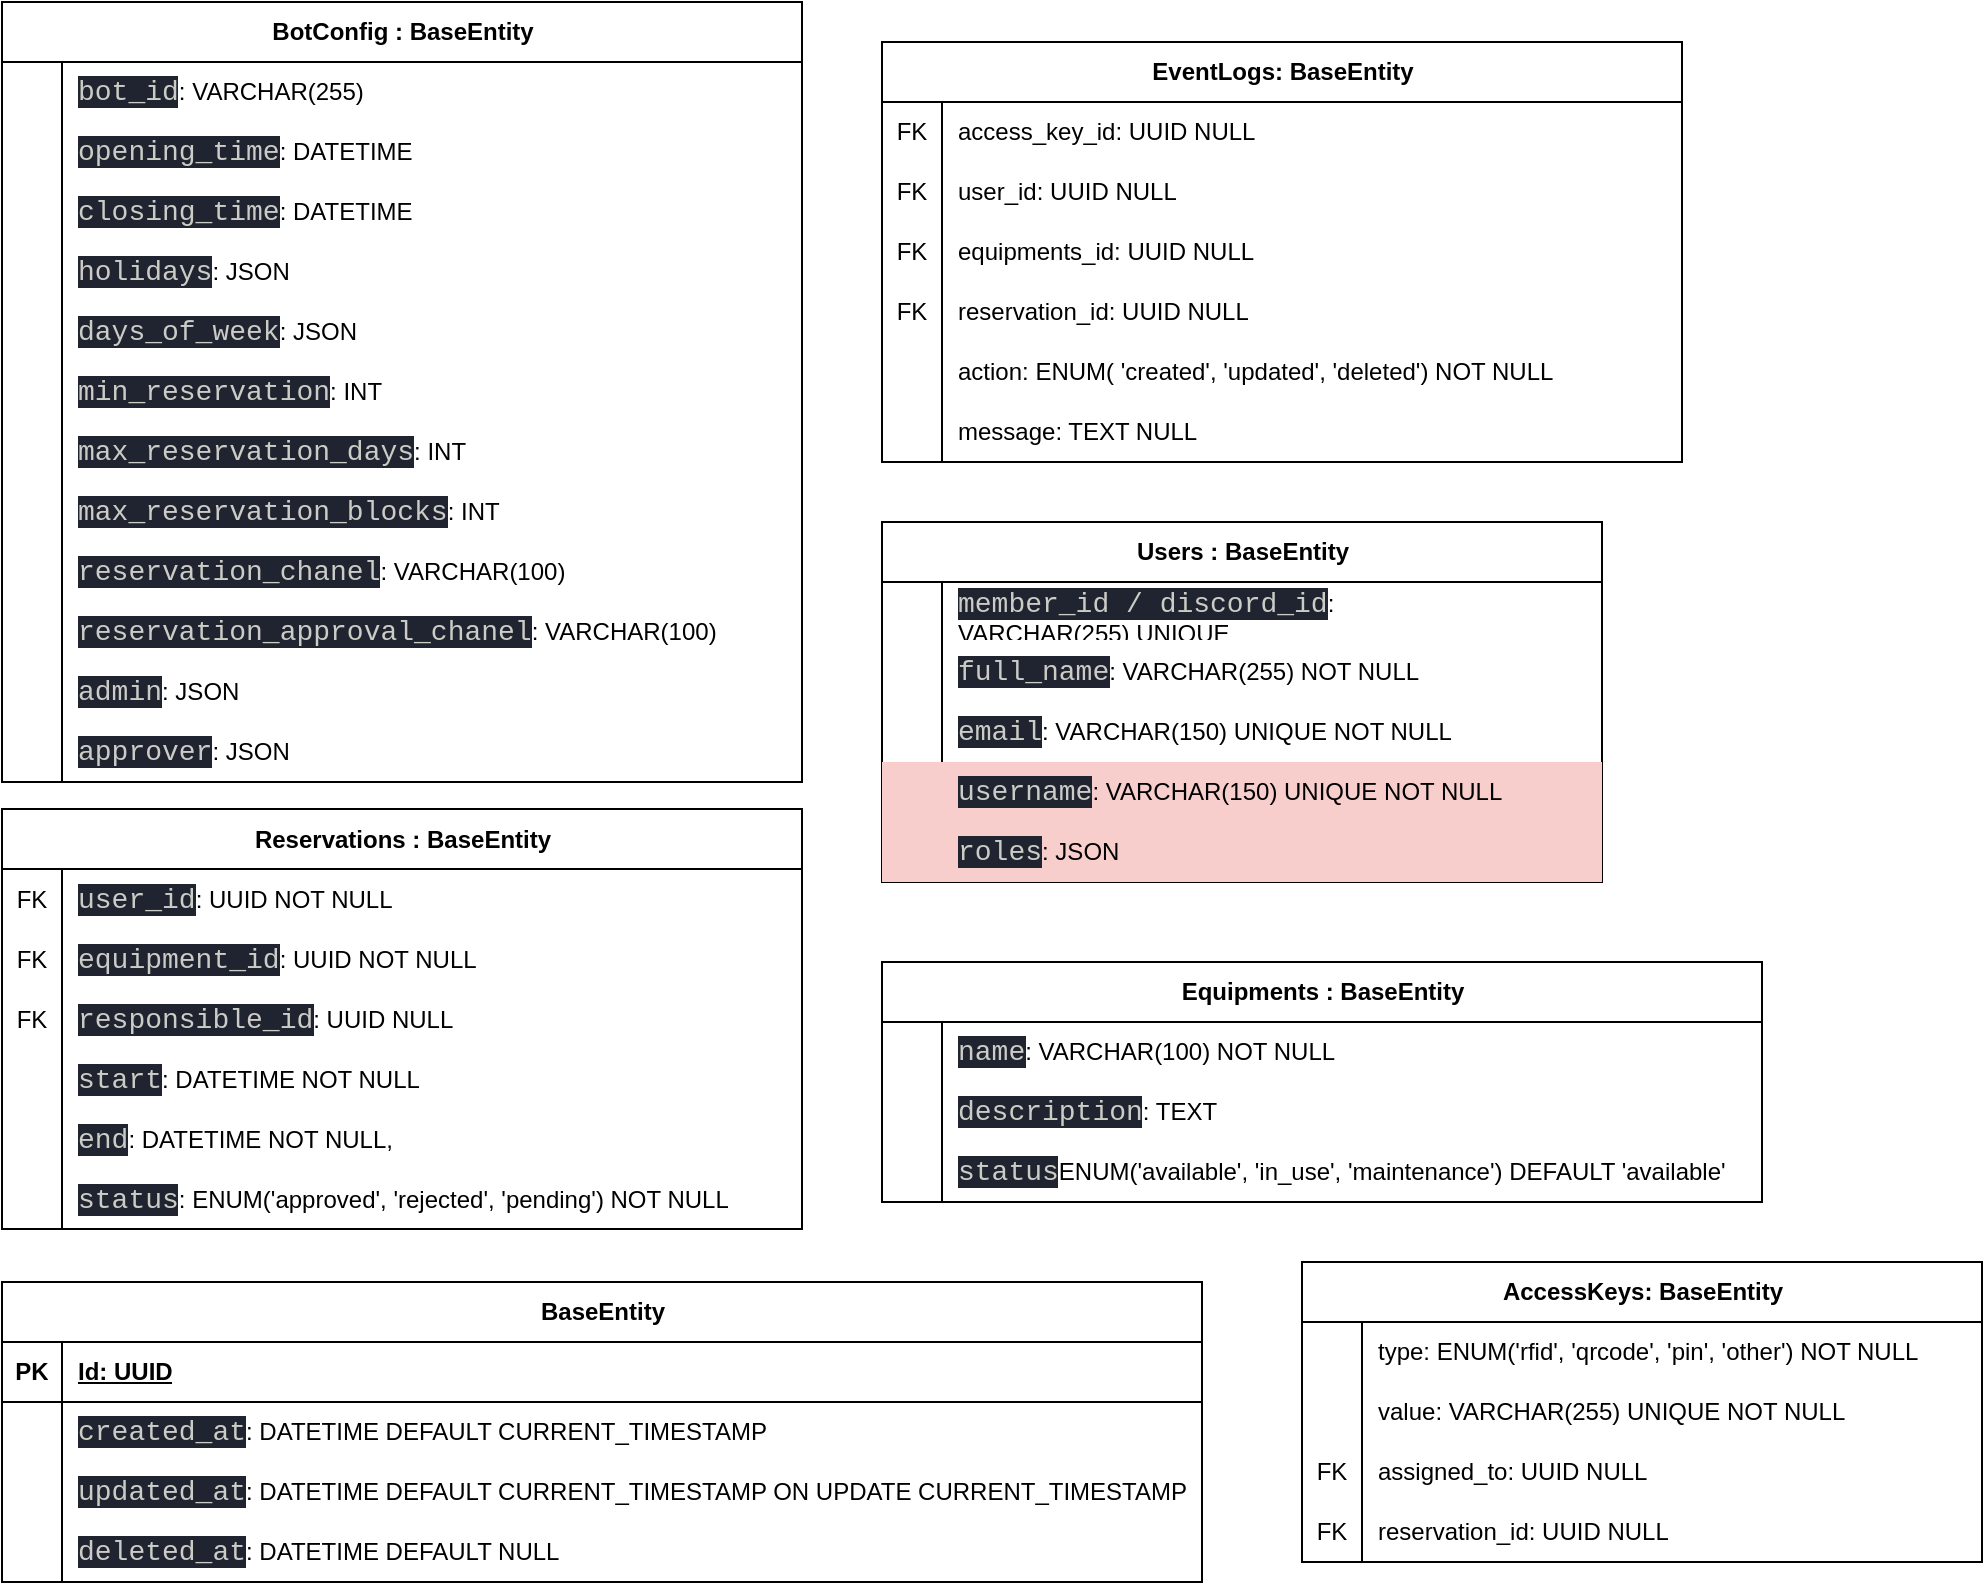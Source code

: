 <mxfile>
    <diagram name="Página-1" id="o6gaosxsEunMrexOOCW6">
        <mxGraphModel dx="738" dy="563" grid="1" gridSize="10" guides="1" tooltips="1" connect="1" arrows="1" fold="1" page="1" pageScale="1" pageWidth="1169" pageHeight="827" math="0" shadow="0">
            <root>
                <mxCell id="0"/>
                <mxCell id="1" parent="0"/>
                <mxCell id="54fpcJpF5Bo7tSkp3DaN-1" value="Users : BaseEntity" style="shape=table;startSize=30;container=1;collapsible=1;childLayout=tableLayout;fixedRows=1;rowLines=0;fontStyle=1;align=center;resizeLast=1;html=1;" parent="1" vertex="1">
                    <mxGeometry x="480" y="270" width="360" height="180" as="geometry"/>
                </mxCell>
                <mxCell id="skTtIosJxWQqdrGzr4yR-1" style="shape=tableRow;horizontal=0;startSize=0;swimlaneHead=0;swimlaneBody=0;fillColor=none;collapsible=0;dropTarget=0;points=[[0,0.5],[1,0.5]];portConstraint=eastwest;top=0;left=0;right=0;bottom=0;" parent="54fpcJpF5Bo7tSkp3DaN-1" vertex="1">
                    <mxGeometry y="30" width="360" height="30" as="geometry"/>
                </mxCell>
                <mxCell id="skTtIosJxWQqdrGzr4yR-2" style="shape=partialRectangle;connectable=0;fillColor=none;top=0;left=0;bottom=0;right=0;editable=1;overflow=hidden;whiteSpace=wrap;html=1;" parent="skTtIosJxWQqdrGzr4yR-1" vertex="1">
                    <mxGeometry width="30" height="30" as="geometry">
                        <mxRectangle width="30" height="30" as="alternateBounds"/>
                    </mxGeometry>
                </mxCell>
                <mxCell id="skTtIosJxWQqdrGzr4yR-3" value="&lt;span style=&quot;color: rgb(203, 204, 198); background-color: rgb(31, 36, 48); font-family: Consolas, &amp;quot;Courier New&amp;quot;, monospace; font-size: 14px; white-space: pre;&quot;&gt;member_id / discord_id&lt;/span&gt;: VARCHAR(255)&amp;nbsp;UNIQUE" style="shape=partialRectangle;connectable=0;top=0;left=0;bottom=0;right=0;align=left;spacingLeft=6;overflow=hidden;whiteSpace=wrap;html=1;fillColor=none;" parent="skTtIosJxWQqdrGzr4yR-1" vertex="1">
                    <mxGeometry x="30" width="330" height="30" as="geometry">
                        <mxRectangle width="330" height="30" as="alternateBounds"/>
                    </mxGeometry>
                </mxCell>
                <mxCell id="54fpcJpF5Bo7tSkp3DaN-5" value="" style="shape=tableRow;horizontal=0;startSize=0;swimlaneHead=0;swimlaneBody=0;fillColor=none;collapsible=0;dropTarget=0;points=[[0,0.5],[1,0.5]];portConstraint=eastwest;top=0;left=0;right=0;bottom=0;" parent="54fpcJpF5Bo7tSkp3DaN-1" vertex="1">
                    <mxGeometry y="60" width="360" height="30" as="geometry"/>
                </mxCell>
                <mxCell id="54fpcJpF5Bo7tSkp3DaN-6" value="" style="shape=partialRectangle;connectable=0;fillColor=none;top=0;left=0;bottom=0;right=0;editable=1;overflow=hidden;whiteSpace=wrap;html=1;" parent="54fpcJpF5Bo7tSkp3DaN-5" vertex="1">
                    <mxGeometry width="30" height="30" as="geometry">
                        <mxRectangle width="30" height="30" as="alternateBounds"/>
                    </mxGeometry>
                </mxCell>
                <mxCell id="54fpcJpF5Bo7tSkp3DaN-7" value="&lt;span style=&quot;color: rgb(203, 204, 198); background-color: rgb(31, 36, 48); font-family: Consolas, &amp;quot;Courier New&amp;quot;, monospace; font-size: 14px; white-space: pre;&quot;&gt;full_name&lt;/span&gt;: VARCHAR(255) NOT NULL" style="shape=partialRectangle;connectable=0;fillColor=none;top=0;left=0;bottom=0;right=0;align=left;spacingLeft=6;overflow=hidden;whiteSpace=wrap;html=1;" parent="54fpcJpF5Bo7tSkp3DaN-5" vertex="1">
                    <mxGeometry x="30" width="330" height="30" as="geometry">
                        <mxRectangle width="330" height="30" as="alternateBounds"/>
                    </mxGeometry>
                </mxCell>
                <mxCell id="54fpcJpF5Bo7tSkp3DaN-8" value="" style="shape=tableRow;horizontal=0;startSize=0;swimlaneHead=0;swimlaneBody=0;fillColor=none;collapsible=0;dropTarget=0;points=[[0,0.5],[1,0.5]];portConstraint=eastwest;top=0;left=0;right=0;bottom=0;" parent="54fpcJpF5Bo7tSkp3DaN-1" vertex="1">
                    <mxGeometry y="90" width="360" height="30" as="geometry"/>
                </mxCell>
                <mxCell id="54fpcJpF5Bo7tSkp3DaN-9" value="" style="shape=partialRectangle;connectable=0;fillColor=none;top=0;left=0;bottom=0;right=0;editable=1;overflow=hidden;whiteSpace=wrap;html=1;" parent="54fpcJpF5Bo7tSkp3DaN-8" vertex="1">
                    <mxGeometry width="30" height="30" as="geometry">
                        <mxRectangle width="30" height="30" as="alternateBounds"/>
                    </mxGeometry>
                </mxCell>
                <mxCell id="54fpcJpF5Bo7tSkp3DaN-10" value="&lt;span style=&quot;color: rgb(203, 204, 198); background-color: rgb(31, 36, 48); font-family: Consolas, &amp;quot;Courier New&amp;quot;, monospace; font-size: 14px; white-space: pre;&quot;&gt;email&lt;/span&gt;: VARCHAR(150) UNIQUE NOT NULL" style="shape=partialRectangle;connectable=0;fillColor=none;top=0;left=0;bottom=0;right=0;align=left;spacingLeft=6;overflow=hidden;whiteSpace=wrap;html=1;" parent="54fpcJpF5Bo7tSkp3DaN-8" vertex="1">
                    <mxGeometry x="30" width="330" height="30" as="geometry">
                        <mxRectangle width="330" height="30" as="alternateBounds"/>
                    </mxGeometry>
                </mxCell>
                <mxCell id="9ns2Yx1UfPIfd-RMAj4y-15" style="shape=tableRow;horizontal=0;startSize=0;swimlaneHead=0;swimlaneBody=0;fillColor=#f8cecc;collapsible=0;dropTarget=0;points=[[0,0.5],[1,0.5]];portConstraint=eastwest;top=0;left=0;right=0;bottom=0;strokeColor=#b85450;" parent="54fpcJpF5Bo7tSkp3DaN-1" vertex="1">
                    <mxGeometry y="120" width="360" height="30" as="geometry"/>
                </mxCell>
                <mxCell id="9ns2Yx1UfPIfd-RMAj4y-16" style="shape=partialRectangle;connectable=0;fillColor=none;top=0;left=0;bottom=0;right=0;editable=1;overflow=hidden;whiteSpace=wrap;html=1;" parent="9ns2Yx1UfPIfd-RMAj4y-15" vertex="1">
                    <mxGeometry width="30" height="30" as="geometry">
                        <mxRectangle width="30" height="30" as="alternateBounds"/>
                    </mxGeometry>
                </mxCell>
                <mxCell id="9ns2Yx1UfPIfd-RMAj4y-17" value="&lt;span style=&quot;color: rgb(203, 204, 198); background-color: rgb(31, 36, 48); font-family: Consolas, &amp;quot;Courier New&amp;quot;, monospace; font-size: 14px; white-space: pre;&quot;&gt;username&lt;/span&gt;: VARCHAR(150) UNIQUE NOT NULL" style="shape=partialRectangle;connectable=0;fillColor=none;top=0;left=0;bottom=0;right=0;align=left;spacingLeft=6;overflow=hidden;whiteSpace=wrap;html=1;" parent="9ns2Yx1UfPIfd-RMAj4y-15" vertex="1">
                    <mxGeometry x="30" width="330" height="30" as="geometry">
                        <mxRectangle width="330" height="30" as="alternateBounds"/>
                    </mxGeometry>
                </mxCell>
                <mxCell id="24" style="shape=tableRow;horizontal=0;startSize=0;swimlaneHead=0;swimlaneBody=0;fillColor=#f8cecc;collapsible=0;dropTarget=0;points=[[0,0.5],[1,0.5]];portConstraint=eastwest;top=0;left=0;right=0;bottom=0;strokeColor=#b85450;" parent="54fpcJpF5Bo7tSkp3DaN-1" vertex="1">
                    <mxGeometry y="150" width="360" height="30" as="geometry"/>
                </mxCell>
                <mxCell id="25" style="shape=partialRectangle;connectable=0;fillColor=none;top=0;left=0;bottom=0;right=0;editable=1;overflow=hidden;whiteSpace=wrap;html=1;" parent="24" vertex="1">
                    <mxGeometry width="30" height="30" as="geometry">
                        <mxRectangle width="30" height="30" as="alternateBounds"/>
                    </mxGeometry>
                </mxCell>
                <mxCell id="26" value="&lt;span style=&quot;color: rgb(203, 204, 198); background-color: rgb(31, 36, 48); font-family: Consolas, &amp;quot;Courier New&amp;quot;, monospace; font-size: 14px; white-space: pre;&quot;&gt;roles&lt;/span&gt;: JSON" style="shape=partialRectangle;connectable=0;fillColor=none;top=0;left=0;bottom=0;right=0;align=left;spacingLeft=6;overflow=hidden;whiteSpace=wrap;html=1;" parent="24" vertex="1">
                    <mxGeometry x="30" width="330" height="30" as="geometry">
                        <mxRectangle width="330" height="30" as="alternateBounds"/>
                    </mxGeometry>
                </mxCell>
                <mxCell id="54fpcJpF5Bo7tSkp3DaN-14" value="Equipments : BaseEntity" style="shape=table;startSize=30;container=1;collapsible=1;childLayout=tableLayout;fixedRows=1;rowLines=0;fontStyle=1;align=center;resizeLast=1;html=1;" parent="1" vertex="1">
                    <mxGeometry x="480" y="490" width="440" height="120" as="geometry"/>
                </mxCell>
                <mxCell id="54fpcJpF5Bo7tSkp3DaN-18" value="" style="shape=tableRow;horizontal=0;startSize=0;swimlaneHead=0;swimlaneBody=0;fillColor=none;collapsible=0;dropTarget=0;points=[[0,0.5],[1,0.5]];portConstraint=eastwest;top=0;left=0;right=0;bottom=0;" parent="54fpcJpF5Bo7tSkp3DaN-14" vertex="1">
                    <mxGeometry y="30" width="440" height="30" as="geometry"/>
                </mxCell>
                <mxCell id="54fpcJpF5Bo7tSkp3DaN-19" value="" style="shape=partialRectangle;connectable=0;fillColor=none;top=0;left=0;bottom=0;right=0;editable=1;overflow=hidden;whiteSpace=wrap;html=1;" parent="54fpcJpF5Bo7tSkp3DaN-18" vertex="1">
                    <mxGeometry width="30" height="30" as="geometry">
                        <mxRectangle width="30" height="30" as="alternateBounds"/>
                    </mxGeometry>
                </mxCell>
                <mxCell id="54fpcJpF5Bo7tSkp3DaN-20" value="&lt;span style=&quot;color: rgb(203, 204, 198); background-color: rgb(31, 36, 48); font-family: Consolas, &amp;quot;Courier New&amp;quot;, monospace; font-size: 14px; white-space: pre;&quot;&gt;name&lt;/span&gt;: VARCHAR(100) NOT NULL" style="shape=partialRectangle;connectable=0;fillColor=none;top=0;left=0;bottom=0;right=0;align=left;spacingLeft=6;overflow=hidden;whiteSpace=wrap;html=1;" parent="54fpcJpF5Bo7tSkp3DaN-18" vertex="1">
                    <mxGeometry x="30" width="410" height="30" as="geometry">
                        <mxRectangle width="410" height="30" as="alternateBounds"/>
                    </mxGeometry>
                </mxCell>
                <mxCell id="54fpcJpF5Bo7tSkp3DaN-21" value="" style="shape=tableRow;horizontal=0;startSize=0;swimlaneHead=0;swimlaneBody=0;fillColor=none;collapsible=0;dropTarget=0;points=[[0,0.5],[1,0.5]];portConstraint=eastwest;top=0;left=0;right=0;bottom=0;" parent="54fpcJpF5Bo7tSkp3DaN-14" vertex="1">
                    <mxGeometry y="60" width="440" height="30" as="geometry"/>
                </mxCell>
                <mxCell id="54fpcJpF5Bo7tSkp3DaN-22" value="" style="shape=partialRectangle;connectable=0;fillColor=none;top=0;left=0;bottom=0;right=0;editable=1;overflow=hidden;whiteSpace=wrap;html=1;" parent="54fpcJpF5Bo7tSkp3DaN-21" vertex="1">
                    <mxGeometry width="30" height="30" as="geometry">
                        <mxRectangle width="30" height="30" as="alternateBounds"/>
                    </mxGeometry>
                </mxCell>
                <mxCell id="54fpcJpF5Bo7tSkp3DaN-23" value="&lt;span style=&quot;color: rgb(203, 204, 198); background-color: rgb(31, 36, 48); font-family: Consolas, &amp;quot;Courier New&amp;quot;, monospace; font-size: 14px; white-space: pre;&quot;&gt;description&lt;/span&gt;: TEXT" style="shape=partialRectangle;connectable=0;fillColor=none;top=0;left=0;bottom=0;right=0;align=left;spacingLeft=6;overflow=hidden;whiteSpace=wrap;html=1;" parent="54fpcJpF5Bo7tSkp3DaN-21" vertex="1">
                    <mxGeometry x="30" width="410" height="30" as="geometry">
                        <mxRectangle width="410" height="30" as="alternateBounds"/>
                    </mxGeometry>
                </mxCell>
                <mxCell id="54fpcJpF5Bo7tSkp3DaN-24" value="" style="shape=tableRow;horizontal=0;startSize=0;swimlaneHead=0;swimlaneBody=0;fillColor=none;collapsible=0;dropTarget=0;points=[[0,0.5],[1,0.5]];portConstraint=eastwest;top=0;left=0;right=0;bottom=0;" parent="54fpcJpF5Bo7tSkp3DaN-14" vertex="1">
                    <mxGeometry y="90" width="440" height="30" as="geometry"/>
                </mxCell>
                <mxCell id="54fpcJpF5Bo7tSkp3DaN-25" value="" style="shape=partialRectangle;connectable=0;fillColor=none;top=0;left=0;bottom=0;right=0;editable=1;overflow=hidden;whiteSpace=wrap;html=1;" parent="54fpcJpF5Bo7tSkp3DaN-24" vertex="1">
                    <mxGeometry width="30" height="30" as="geometry">
                        <mxRectangle width="30" height="30" as="alternateBounds"/>
                    </mxGeometry>
                </mxCell>
                <mxCell id="54fpcJpF5Bo7tSkp3DaN-26" value="&lt;span style=&quot;color: rgb(203, 204, 198); background-color: rgb(31, 36, 48); font-family: Consolas, &amp;quot;Courier New&amp;quot;, monospace; font-size: 14px; white-space: pre;&quot;&gt;status&lt;/span&gt;ENUM(&#39;available&#39;, &#39;in_use&#39;, &#39;maintenance&#39;) DEFAULT &#39;available&#39;" style="shape=partialRectangle;connectable=0;fillColor=none;top=0;left=0;bottom=0;right=0;align=left;spacingLeft=6;overflow=hidden;whiteSpace=wrap;html=1;" parent="54fpcJpF5Bo7tSkp3DaN-24" vertex="1">
                    <mxGeometry x="30" width="410" height="30" as="geometry">
                        <mxRectangle width="410" height="30" as="alternateBounds"/>
                    </mxGeometry>
                </mxCell>
                <mxCell id="54fpcJpF5Bo7tSkp3DaN-27" value="BaseEntity" style="shape=table;startSize=30;container=1;collapsible=1;childLayout=tableLayout;fixedRows=1;rowLines=0;fontStyle=1;align=center;resizeLast=1;html=1;" parent="1" vertex="1">
                    <mxGeometry x="40" y="650" width="600" height="150" as="geometry"/>
                </mxCell>
                <mxCell id="54fpcJpF5Bo7tSkp3DaN-28" value="" style="shape=tableRow;horizontal=0;startSize=0;swimlaneHead=0;swimlaneBody=0;fillColor=none;collapsible=0;dropTarget=0;points=[[0,0.5],[1,0.5]];portConstraint=eastwest;top=0;left=0;right=0;bottom=1;" parent="54fpcJpF5Bo7tSkp3DaN-27" vertex="1">
                    <mxGeometry y="30" width="600" height="30" as="geometry"/>
                </mxCell>
                <mxCell id="54fpcJpF5Bo7tSkp3DaN-29" value="PK" style="shape=partialRectangle;connectable=0;fillColor=none;top=0;left=0;bottom=0;right=0;fontStyle=1;overflow=hidden;whiteSpace=wrap;html=1;" parent="54fpcJpF5Bo7tSkp3DaN-28" vertex="1">
                    <mxGeometry width="30" height="30" as="geometry">
                        <mxRectangle width="30" height="30" as="alternateBounds"/>
                    </mxGeometry>
                </mxCell>
                <mxCell id="54fpcJpF5Bo7tSkp3DaN-30" value="Id: UUID" style="shape=partialRectangle;connectable=0;fillColor=none;top=0;left=0;bottom=0;right=0;align=left;spacingLeft=6;fontStyle=5;overflow=hidden;whiteSpace=wrap;html=1;" parent="54fpcJpF5Bo7tSkp3DaN-28" vertex="1">
                    <mxGeometry x="30" width="570" height="30" as="geometry">
                        <mxRectangle width="570" height="30" as="alternateBounds"/>
                    </mxGeometry>
                </mxCell>
                <mxCell id="54fpcJpF5Bo7tSkp3DaN-31" value="" style="shape=tableRow;horizontal=0;startSize=0;swimlaneHead=0;swimlaneBody=0;fillColor=none;collapsible=0;dropTarget=0;points=[[0,0.5],[1,0.5]];portConstraint=eastwest;top=0;left=0;right=0;bottom=0;" parent="54fpcJpF5Bo7tSkp3DaN-27" vertex="1">
                    <mxGeometry y="60" width="600" height="30" as="geometry"/>
                </mxCell>
                <mxCell id="54fpcJpF5Bo7tSkp3DaN-32" value="" style="shape=partialRectangle;connectable=0;fillColor=none;top=0;left=0;bottom=0;right=0;editable=1;overflow=hidden;whiteSpace=wrap;html=1;" parent="54fpcJpF5Bo7tSkp3DaN-31" vertex="1">
                    <mxGeometry width="30" height="30" as="geometry">
                        <mxRectangle width="30" height="30" as="alternateBounds"/>
                    </mxGeometry>
                </mxCell>
                <mxCell id="54fpcJpF5Bo7tSkp3DaN-33" value="&lt;span style=&quot;color: rgb(203, 204, 198); background-color: rgb(31, 36, 48); font-family: Consolas, &amp;quot;Courier New&amp;quot;, monospace; font-size: 14px; white-space: pre;&quot;&gt;created_at&lt;/span&gt;:&amp;nbsp;DATETIME DEFAULT CURRENT_TIMESTAMP" style="shape=partialRectangle;connectable=0;fillColor=none;top=0;left=0;bottom=0;right=0;align=left;spacingLeft=6;overflow=hidden;whiteSpace=wrap;html=1;" parent="54fpcJpF5Bo7tSkp3DaN-31" vertex="1">
                    <mxGeometry x="30" width="570" height="30" as="geometry">
                        <mxRectangle width="570" height="30" as="alternateBounds"/>
                    </mxGeometry>
                </mxCell>
                <mxCell id="54fpcJpF5Bo7tSkp3DaN-34" value="" style="shape=tableRow;horizontal=0;startSize=0;swimlaneHead=0;swimlaneBody=0;fillColor=none;collapsible=0;dropTarget=0;points=[[0,0.5],[1,0.5]];portConstraint=eastwest;top=0;left=0;right=0;bottom=0;" parent="54fpcJpF5Bo7tSkp3DaN-27" vertex="1">
                    <mxGeometry y="90" width="600" height="30" as="geometry"/>
                </mxCell>
                <mxCell id="54fpcJpF5Bo7tSkp3DaN-35" value="" style="shape=partialRectangle;connectable=0;fillColor=none;top=0;left=0;bottom=0;right=0;editable=1;overflow=hidden;whiteSpace=wrap;html=1;" parent="54fpcJpF5Bo7tSkp3DaN-34" vertex="1">
                    <mxGeometry width="30" height="30" as="geometry">
                        <mxRectangle width="30" height="30" as="alternateBounds"/>
                    </mxGeometry>
                </mxCell>
                <mxCell id="54fpcJpF5Bo7tSkp3DaN-36" value="&lt;span style=&quot;color: rgb(203, 204, 198); background-color: rgb(31, 36, 48); font-family: Consolas, &amp;quot;Courier New&amp;quot;, monospace; font-size: 14px; white-space: pre;&quot;&gt;updated_at&lt;/span&gt;:&amp;nbsp;DATETIME DEFAULT CURRENT_TIMESTAMP ON UPDATE CURRENT_TIMESTAMP" style="shape=partialRectangle;connectable=0;fillColor=none;top=0;left=0;bottom=0;right=0;align=left;spacingLeft=6;overflow=hidden;whiteSpace=wrap;html=1;" parent="54fpcJpF5Bo7tSkp3DaN-34" vertex="1">
                    <mxGeometry x="30" width="570" height="30" as="geometry">
                        <mxRectangle width="570" height="30" as="alternateBounds"/>
                    </mxGeometry>
                </mxCell>
                <mxCell id="54fpcJpF5Bo7tSkp3DaN-37" value="" style="shape=tableRow;horizontal=0;startSize=0;swimlaneHead=0;swimlaneBody=0;fillColor=none;collapsible=0;dropTarget=0;points=[[0,0.5],[1,0.5]];portConstraint=eastwest;top=0;left=0;right=0;bottom=0;" parent="54fpcJpF5Bo7tSkp3DaN-27" vertex="1">
                    <mxGeometry y="120" width="600" height="30" as="geometry"/>
                </mxCell>
                <mxCell id="54fpcJpF5Bo7tSkp3DaN-38" value="" style="shape=partialRectangle;connectable=0;fillColor=none;top=0;left=0;bottom=0;right=0;editable=1;overflow=hidden;whiteSpace=wrap;html=1;" parent="54fpcJpF5Bo7tSkp3DaN-37" vertex="1">
                    <mxGeometry width="30" height="30" as="geometry">
                        <mxRectangle width="30" height="30" as="alternateBounds"/>
                    </mxGeometry>
                </mxCell>
                <mxCell id="54fpcJpF5Bo7tSkp3DaN-39" value="&lt;span style=&quot;color: rgb(203, 204, 198); background-color: rgb(31, 36, 48); font-family: Consolas, &amp;quot;Courier New&amp;quot;, monospace; font-size: 14px; white-space: pre;&quot;&gt;deleted_at&lt;/span&gt;:&amp;nbsp;DATETIME DEFAULT NULL" style="shape=partialRectangle;connectable=0;fillColor=none;top=0;left=0;bottom=0;right=0;align=left;spacingLeft=6;overflow=hidden;whiteSpace=wrap;html=1;" parent="54fpcJpF5Bo7tSkp3DaN-37" vertex="1">
                    <mxGeometry x="30" width="570" height="30" as="geometry">
                        <mxRectangle width="570" height="30" as="alternateBounds"/>
                    </mxGeometry>
                </mxCell>
                <mxCell id="9ns2Yx1UfPIfd-RMAj4y-2" value="Reservations&amp;nbsp;: BaseEntity" style="shape=table;startSize=30;container=1;collapsible=1;childLayout=tableLayout;fixedRows=1;rowLines=0;fontStyle=1;align=center;resizeLast=1;html=1;" parent="1" vertex="1">
                    <mxGeometry x="40" y="413.5" width="400" height="210" as="geometry"/>
                </mxCell>
                <mxCell id="9ns2Yx1UfPIfd-RMAj4y-3" value="" style="shape=tableRow;horizontal=0;startSize=0;swimlaneHead=0;swimlaneBody=0;fillColor=none;collapsible=0;dropTarget=0;points=[[0,0.5],[1,0.5]];portConstraint=eastwest;top=0;left=0;right=0;bottom=0;" parent="9ns2Yx1UfPIfd-RMAj4y-2" vertex="1">
                    <mxGeometry y="30" width="400" height="30" as="geometry"/>
                </mxCell>
                <mxCell id="9ns2Yx1UfPIfd-RMAj4y-4" value="FK" style="shape=partialRectangle;connectable=0;fillColor=none;top=0;left=0;bottom=0;right=0;editable=1;overflow=hidden;whiteSpace=wrap;html=1;" parent="9ns2Yx1UfPIfd-RMAj4y-3" vertex="1">
                    <mxGeometry width="30" height="30" as="geometry">
                        <mxRectangle width="30" height="30" as="alternateBounds"/>
                    </mxGeometry>
                </mxCell>
                <mxCell id="9ns2Yx1UfPIfd-RMAj4y-5" value="&lt;span style=&quot;color: rgb(203, 204, 198); background-color: rgb(31, 36, 48); font-family: Consolas, &amp;quot;Courier New&amp;quot;, monospace; font-size: 14px; white-space: pre;&quot;&gt;user_id&lt;/span&gt;: UUID NOT NULL" style="shape=partialRectangle;connectable=0;fillColor=none;top=0;left=0;bottom=0;right=0;align=left;spacingLeft=6;overflow=hidden;whiteSpace=wrap;html=1;" parent="9ns2Yx1UfPIfd-RMAj4y-3" vertex="1">
                    <mxGeometry x="30" width="370" height="30" as="geometry">
                        <mxRectangle width="370" height="30" as="alternateBounds"/>
                    </mxGeometry>
                </mxCell>
                <mxCell id="9ns2Yx1UfPIfd-RMAj4y-6" value="" style="shape=tableRow;horizontal=0;startSize=0;swimlaneHead=0;swimlaneBody=0;fillColor=none;collapsible=0;dropTarget=0;points=[[0,0.5],[1,0.5]];portConstraint=eastwest;top=0;left=0;right=0;bottom=0;" parent="9ns2Yx1UfPIfd-RMAj4y-2" vertex="1">
                    <mxGeometry y="60" width="400" height="30" as="geometry"/>
                </mxCell>
                <mxCell id="9ns2Yx1UfPIfd-RMAj4y-7" value="FK" style="shape=partialRectangle;connectable=0;fillColor=none;top=0;left=0;bottom=0;right=0;editable=1;overflow=hidden;whiteSpace=wrap;html=1;" parent="9ns2Yx1UfPIfd-RMAj4y-6" vertex="1">
                    <mxGeometry width="30" height="30" as="geometry">
                        <mxRectangle width="30" height="30" as="alternateBounds"/>
                    </mxGeometry>
                </mxCell>
                <mxCell id="9ns2Yx1UfPIfd-RMAj4y-8" value="&lt;span style=&quot;color: rgb(203, 204, 198); background-color: rgb(31, 36, 48); font-family: Consolas, &amp;quot;Courier New&amp;quot;, monospace; font-size: 14px; white-space: pre;&quot;&gt;equipment_id&lt;/span&gt;: UUID NOT NULL" style="shape=partialRectangle;connectable=0;fillColor=none;top=0;left=0;bottom=0;right=0;align=left;spacingLeft=6;overflow=hidden;whiteSpace=wrap;html=1;" parent="9ns2Yx1UfPIfd-RMAj4y-6" vertex="1">
                    <mxGeometry x="30" width="370" height="30" as="geometry">
                        <mxRectangle width="370" height="30" as="alternateBounds"/>
                    </mxGeometry>
                </mxCell>
                <mxCell id="isL14MsS1EsttUO7ZLN--17" style="shape=tableRow;horizontal=0;startSize=0;swimlaneHead=0;swimlaneBody=0;fillColor=none;collapsible=0;dropTarget=0;points=[[0,0.5],[1,0.5]];portConstraint=eastwest;top=0;left=0;right=0;bottom=0;" parent="9ns2Yx1UfPIfd-RMAj4y-2" vertex="1">
                    <mxGeometry y="90" width="400" height="30" as="geometry"/>
                </mxCell>
                <mxCell id="isL14MsS1EsttUO7ZLN--18" value="FK" style="shape=partialRectangle;connectable=0;fillColor=none;top=0;left=0;bottom=0;right=0;editable=1;overflow=hidden;whiteSpace=wrap;html=1;" parent="isL14MsS1EsttUO7ZLN--17" vertex="1">
                    <mxGeometry width="30" height="30" as="geometry">
                        <mxRectangle width="30" height="30" as="alternateBounds"/>
                    </mxGeometry>
                </mxCell>
                <mxCell id="isL14MsS1EsttUO7ZLN--19" value="&lt;span style=&quot;color: rgb(203, 204, 198); background-color: rgb(31, 36, 48); font-family: Consolas, &amp;quot;Courier New&amp;quot;, monospace; font-size: 14px; white-space: pre;&quot;&gt;responsible_id&lt;/span&gt;: UUID NULL" style="shape=partialRectangle;connectable=0;fillColor=none;top=0;left=0;bottom=0;right=0;align=left;spacingLeft=6;overflow=hidden;whiteSpace=wrap;html=1;" parent="isL14MsS1EsttUO7ZLN--17" vertex="1">
                    <mxGeometry x="30" width="370" height="30" as="geometry">
                        <mxRectangle width="370" height="30" as="alternateBounds"/>
                    </mxGeometry>
                </mxCell>
                <mxCell id="9ns2Yx1UfPIfd-RMAj4y-9" value="" style="shape=tableRow;horizontal=0;startSize=0;swimlaneHead=0;swimlaneBody=0;fillColor=none;collapsible=0;dropTarget=0;points=[[0,0.5],[1,0.5]];portConstraint=eastwest;top=0;left=0;right=0;bottom=0;" parent="9ns2Yx1UfPIfd-RMAj4y-2" vertex="1">
                    <mxGeometry y="120" width="400" height="30" as="geometry"/>
                </mxCell>
                <mxCell id="9ns2Yx1UfPIfd-RMAj4y-10" value="" style="shape=partialRectangle;connectable=0;fillColor=none;top=0;left=0;bottom=0;right=0;editable=1;overflow=hidden;whiteSpace=wrap;html=1;" parent="9ns2Yx1UfPIfd-RMAj4y-9" vertex="1">
                    <mxGeometry width="30" height="30" as="geometry">
                        <mxRectangle width="30" height="30" as="alternateBounds"/>
                    </mxGeometry>
                </mxCell>
                <mxCell id="9ns2Yx1UfPIfd-RMAj4y-11" value="&lt;span style=&quot;color: rgb(203, 204, 198); background-color: rgb(31, 36, 48); font-family: Consolas, &amp;quot;Courier New&amp;quot;, monospace; font-size: 14px; white-space: pre;&quot;&gt;start&lt;/span&gt;: DATETIME NOT NULL" style="shape=partialRectangle;connectable=0;fillColor=none;top=0;left=0;bottom=0;right=0;align=left;spacingLeft=6;overflow=hidden;whiteSpace=wrap;html=1;" parent="9ns2Yx1UfPIfd-RMAj4y-9" vertex="1">
                    <mxGeometry x="30" width="370" height="30" as="geometry">
                        <mxRectangle width="370" height="30" as="alternateBounds"/>
                    </mxGeometry>
                </mxCell>
                <mxCell id="9ns2Yx1UfPIfd-RMAj4y-12" style="shape=tableRow;horizontal=0;startSize=0;swimlaneHead=0;swimlaneBody=0;fillColor=none;collapsible=0;dropTarget=0;points=[[0,0.5],[1,0.5]];portConstraint=eastwest;top=0;left=0;right=0;bottom=0;" parent="9ns2Yx1UfPIfd-RMAj4y-2" vertex="1">
                    <mxGeometry y="150" width="400" height="30" as="geometry"/>
                </mxCell>
                <mxCell id="9ns2Yx1UfPIfd-RMAj4y-13" style="shape=partialRectangle;connectable=0;fillColor=none;top=0;left=0;bottom=0;right=0;editable=1;overflow=hidden;whiteSpace=wrap;html=1;" parent="9ns2Yx1UfPIfd-RMAj4y-12" vertex="1">
                    <mxGeometry width="30" height="30" as="geometry">
                        <mxRectangle width="30" height="30" as="alternateBounds"/>
                    </mxGeometry>
                </mxCell>
                <mxCell id="9ns2Yx1UfPIfd-RMAj4y-14" value="&lt;span style=&quot;color: rgb(203, 204, 198); background-color: rgb(31, 36, 48); font-family: Consolas, &amp;quot;Courier New&amp;quot;, monospace; font-size: 14px; white-space: pre;&quot;&gt;end&lt;/span&gt;: DATETIME NOT NULL," style="shape=partialRectangle;connectable=0;fillColor=none;top=0;left=0;bottom=0;right=0;align=left;spacingLeft=6;overflow=hidden;whiteSpace=wrap;html=1;" parent="9ns2Yx1UfPIfd-RMAj4y-12" vertex="1">
                    <mxGeometry x="30" width="370" height="30" as="geometry">
                        <mxRectangle width="370" height="30" as="alternateBounds"/>
                    </mxGeometry>
                </mxCell>
                <mxCell id="2" style="shape=tableRow;horizontal=0;startSize=0;swimlaneHead=0;swimlaneBody=0;fillColor=none;collapsible=0;dropTarget=0;points=[[0,0.5],[1,0.5]];portConstraint=eastwest;top=0;left=0;right=0;bottom=0;" parent="9ns2Yx1UfPIfd-RMAj4y-2" vertex="1">
                    <mxGeometry y="180" width="400" height="30" as="geometry"/>
                </mxCell>
                <mxCell id="3" style="shape=partialRectangle;connectable=0;fillColor=none;top=0;left=0;bottom=0;right=0;editable=1;overflow=hidden;whiteSpace=wrap;html=1;" parent="2" vertex="1">
                    <mxGeometry width="30" height="30" as="geometry">
                        <mxRectangle width="30" height="30" as="alternateBounds"/>
                    </mxGeometry>
                </mxCell>
                <mxCell id="4" value="&lt;span style=&quot;color: rgb(203, 204, 198); background-color: rgb(31, 36, 48); font-family: Consolas, &amp;quot;Courier New&amp;quot;, monospace; font-size: 14px; white-space: pre;&quot;&gt;status&lt;/span&gt;: ENUM(&#39;approved&#39;, &#39;rejected&#39;, &#39;pending&#39;) NOT NULL" style="shape=partialRectangle;connectable=0;fillColor=none;top=0;left=0;bottom=0;right=0;align=left;spacingLeft=6;overflow=hidden;whiteSpace=wrap;html=1;" parent="2" vertex="1">
                    <mxGeometry x="30" width="370" height="30" as="geometry">
                        <mxRectangle width="370" height="30" as="alternateBounds"/>
                    </mxGeometry>
                </mxCell>
                <mxCell id="isL14MsS1EsttUO7ZLN--20" value="AccessKeys: BaseEntity" style="shape=table;startSize=30;container=1;collapsible=1;childLayout=tableLayout;fixedRows=1;rowLines=0;fontStyle=1;align=center;resizeLast=1;html=1;" parent="1" vertex="1">
                    <mxGeometry x="690" y="640" width="340" height="150" as="geometry"/>
                </mxCell>
                <mxCell id="isL14MsS1EsttUO7ZLN--21" value="" style="shape=tableRow;horizontal=0;startSize=0;swimlaneHead=0;swimlaneBody=0;fillColor=none;collapsible=0;dropTarget=0;points=[[0,0.5],[1,0.5]];portConstraint=eastwest;top=0;left=0;right=0;bottom=0;" parent="isL14MsS1EsttUO7ZLN--20" vertex="1">
                    <mxGeometry y="30" width="340" height="30" as="geometry"/>
                </mxCell>
                <mxCell id="isL14MsS1EsttUO7ZLN--22" value="" style="shape=partialRectangle;connectable=0;fillColor=none;top=0;left=0;bottom=0;right=0;editable=1;overflow=hidden;whiteSpace=wrap;html=1;" parent="isL14MsS1EsttUO7ZLN--21" vertex="1">
                    <mxGeometry width="30" height="30" as="geometry">
                        <mxRectangle width="30" height="30" as="alternateBounds"/>
                    </mxGeometry>
                </mxCell>
                <mxCell id="isL14MsS1EsttUO7ZLN--23" value="type: ENUM(&#39;rfid&#39;, &#39;qrcode&#39;, &#39;pin&#39;, &#39;other&#39;) NOT NULL" style="shape=partialRectangle;connectable=0;fillColor=none;top=0;left=0;bottom=0;right=0;align=left;spacingLeft=6;overflow=hidden;whiteSpace=wrap;html=1;" parent="isL14MsS1EsttUO7ZLN--21" vertex="1">
                    <mxGeometry x="30" width="310" height="30" as="geometry">
                        <mxRectangle width="310" height="30" as="alternateBounds"/>
                    </mxGeometry>
                </mxCell>
                <mxCell id="isL14MsS1EsttUO7ZLN--24" value="" style="shape=tableRow;horizontal=0;startSize=0;swimlaneHead=0;swimlaneBody=0;fillColor=none;collapsible=0;dropTarget=0;points=[[0,0.5],[1,0.5]];portConstraint=eastwest;top=0;left=0;right=0;bottom=0;" parent="isL14MsS1EsttUO7ZLN--20" vertex="1">
                    <mxGeometry y="60" width="340" height="30" as="geometry"/>
                </mxCell>
                <mxCell id="isL14MsS1EsttUO7ZLN--25" value="" style="shape=partialRectangle;connectable=0;fillColor=none;top=0;left=0;bottom=0;right=0;editable=1;overflow=hidden;whiteSpace=wrap;html=1;" parent="isL14MsS1EsttUO7ZLN--24" vertex="1">
                    <mxGeometry width="30" height="30" as="geometry">
                        <mxRectangle width="30" height="30" as="alternateBounds"/>
                    </mxGeometry>
                </mxCell>
                <mxCell id="isL14MsS1EsttUO7ZLN--26" value="value: VARCHAR(255) UNIQUE NOT NULL" style="shape=partialRectangle;connectable=0;fillColor=none;top=0;left=0;bottom=0;right=0;align=left;spacingLeft=6;overflow=hidden;whiteSpace=wrap;html=1;" parent="isL14MsS1EsttUO7ZLN--24" vertex="1">
                    <mxGeometry x="30" width="310" height="30" as="geometry">
                        <mxRectangle width="310" height="30" as="alternateBounds"/>
                    </mxGeometry>
                </mxCell>
                <mxCell id="isL14MsS1EsttUO7ZLN--27" style="shape=tableRow;horizontal=0;startSize=0;swimlaneHead=0;swimlaneBody=0;fillColor=none;collapsible=0;dropTarget=0;points=[[0,0.5],[1,0.5]];portConstraint=eastwest;top=0;left=0;right=0;bottom=0;" parent="isL14MsS1EsttUO7ZLN--20" vertex="1">
                    <mxGeometry y="90" width="340" height="30" as="geometry"/>
                </mxCell>
                <mxCell id="isL14MsS1EsttUO7ZLN--28" value="FK" style="shape=partialRectangle;connectable=0;fillColor=none;top=0;left=0;bottom=0;right=0;editable=1;overflow=hidden;whiteSpace=wrap;html=1;" parent="isL14MsS1EsttUO7ZLN--27" vertex="1">
                    <mxGeometry width="30" height="30" as="geometry">
                        <mxRectangle width="30" height="30" as="alternateBounds"/>
                    </mxGeometry>
                </mxCell>
                <mxCell id="isL14MsS1EsttUO7ZLN--29" value="assigned_to: UUID NULL" style="shape=partialRectangle;connectable=0;fillColor=none;top=0;left=0;bottom=0;right=0;align=left;spacingLeft=6;overflow=hidden;whiteSpace=wrap;html=1;" parent="isL14MsS1EsttUO7ZLN--27" vertex="1">
                    <mxGeometry x="30" width="310" height="30" as="geometry">
                        <mxRectangle width="310" height="30" as="alternateBounds"/>
                    </mxGeometry>
                </mxCell>
                <mxCell id="isL14MsS1EsttUO7ZLN--30" value="" style="shape=tableRow;horizontal=0;startSize=0;swimlaneHead=0;swimlaneBody=0;fillColor=none;collapsible=0;dropTarget=0;points=[[0,0.5],[1,0.5]];portConstraint=eastwest;top=0;left=0;right=0;bottom=0;" parent="isL14MsS1EsttUO7ZLN--20" vertex="1">
                    <mxGeometry y="120" width="340" height="30" as="geometry"/>
                </mxCell>
                <mxCell id="isL14MsS1EsttUO7ZLN--31" value="FK" style="shape=partialRectangle;connectable=0;fillColor=none;top=0;left=0;bottom=0;right=0;editable=1;overflow=hidden;whiteSpace=wrap;html=1;" parent="isL14MsS1EsttUO7ZLN--30" vertex="1">
                    <mxGeometry width="30" height="30" as="geometry">
                        <mxRectangle width="30" height="30" as="alternateBounds"/>
                    </mxGeometry>
                </mxCell>
                <mxCell id="isL14MsS1EsttUO7ZLN--32" value="reservation_id: UUID NULL" style="shape=partialRectangle;connectable=0;fillColor=none;top=0;left=0;bottom=0;right=0;align=left;spacingLeft=6;overflow=hidden;whiteSpace=wrap;html=1;" parent="isL14MsS1EsttUO7ZLN--30" vertex="1">
                    <mxGeometry x="30" width="310" height="30" as="geometry">
                        <mxRectangle width="310" height="30" as="alternateBounds"/>
                    </mxGeometry>
                </mxCell>
                <mxCell id="isL14MsS1EsttUO7ZLN--36" value="EventLogs: BaseEntity" style="shape=table;startSize=30;container=1;collapsible=1;childLayout=tableLayout;fixedRows=1;rowLines=0;fontStyle=1;align=center;resizeLast=1;html=1;" parent="1" vertex="1">
                    <mxGeometry x="480" y="30" width="400" height="210" as="geometry"/>
                </mxCell>
                <mxCell id="isL14MsS1EsttUO7ZLN--37" value="" style="shape=tableRow;horizontal=0;startSize=0;swimlaneHead=0;swimlaneBody=0;fillColor=none;collapsible=0;dropTarget=0;points=[[0,0.5],[1,0.5]];portConstraint=eastwest;top=0;left=0;right=0;bottom=0;" parent="isL14MsS1EsttUO7ZLN--36" vertex="1">
                    <mxGeometry y="30" width="400" height="30" as="geometry"/>
                </mxCell>
                <mxCell id="isL14MsS1EsttUO7ZLN--38" value="FK" style="shape=partialRectangle;connectable=0;fillColor=none;top=0;left=0;bottom=0;right=0;editable=1;overflow=hidden;whiteSpace=wrap;html=1;" parent="isL14MsS1EsttUO7ZLN--37" vertex="1">
                    <mxGeometry width="30" height="30" as="geometry">
                        <mxRectangle width="30" height="30" as="alternateBounds"/>
                    </mxGeometry>
                </mxCell>
                <mxCell id="isL14MsS1EsttUO7ZLN--39" value="access_key_id: UUID NULL" style="shape=partialRectangle;connectable=0;fillColor=none;top=0;left=0;bottom=0;right=0;align=left;spacingLeft=6;overflow=hidden;whiteSpace=wrap;html=1;" parent="isL14MsS1EsttUO7ZLN--37" vertex="1">
                    <mxGeometry x="30" width="370" height="30" as="geometry">
                        <mxRectangle width="370" height="30" as="alternateBounds"/>
                    </mxGeometry>
                </mxCell>
                <mxCell id="isL14MsS1EsttUO7ZLN--40" value="" style="shape=tableRow;horizontal=0;startSize=0;swimlaneHead=0;swimlaneBody=0;fillColor=none;collapsible=0;dropTarget=0;points=[[0,0.5],[1,0.5]];portConstraint=eastwest;top=0;left=0;right=0;bottom=0;" parent="isL14MsS1EsttUO7ZLN--36" vertex="1">
                    <mxGeometry y="60" width="400" height="30" as="geometry"/>
                </mxCell>
                <mxCell id="isL14MsS1EsttUO7ZLN--41" value="FK" style="shape=partialRectangle;connectable=0;fillColor=none;top=0;left=0;bottom=0;right=0;editable=1;overflow=hidden;whiteSpace=wrap;html=1;" parent="isL14MsS1EsttUO7ZLN--40" vertex="1">
                    <mxGeometry width="30" height="30" as="geometry">
                        <mxRectangle width="30" height="30" as="alternateBounds"/>
                    </mxGeometry>
                </mxCell>
                <mxCell id="isL14MsS1EsttUO7ZLN--42" value="user_id: UUID NULL" style="shape=partialRectangle;connectable=0;fillColor=none;top=0;left=0;bottom=0;right=0;align=left;spacingLeft=6;overflow=hidden;whiteSpace=wrap;html=1;" parent="isL14MsS1EsttUO7ZLN--40" vertex="1">
                    <mxGeometry x="30" width="370" height="30" as="geometry">
                        <mxRectangle width="370" height="30" as="alternateBounds"/>
                    </mxGeometry>
                </mxCell>
                <mxCell id="isL14MsS1EsttUO7ZLN--43" style="shape=tableRow;horizontal=0;startSize=0;swimlaneHead=0;swimlaneBody=0;fillColor=none;collapsible=0;dropTarget=0;points=[[0,0.5],[1,0.5]];portConstraint=eastwest;top=0;left=0;right=0;bottom=0;" parent="isL14MsS1EsttUO7ZLN--36" vertex="1">
                    <mxGeometry y="90" width="400" height="30" as="geometry"/>
                </mxCell>
                <mxCell id="isL14MsS1EsttUO7ZLN--44" value="FK" style="shape=partialRectangle;connectable=0;fillColor=none;top=0;left=0;bottom=0;right=0;editable=1;overflow=hidden;whiteSpace=wrap;html=1;" parent="isL14MsS1EsttUO7ZLN--43" vertex="1">
                    <mxGeometry width="30" height="30" as="geometry">
                        <mxRectangle width="30" height="30" as="alternateBounds"/>
                    </mxGeometry>
                </mxCell>
                <mxCell id="isL14MsS1EsttUO7ZLN--45" value="equipments_id: UUID NULL" style="shape=partialRectangle;connectable=0;fillColor=none;top=0;left=0;bottom=0;right=0;align=left;spacingLeft=6;overflow=hidden;whiteSpace=wrap;html=1;" parent="isL14MsS1EsttUO7ZLN--43" vertex="1">
                    <mxGeometry x="30" width="370" height="30" as="geometry">
                        <mxRectangle width="370" height="30" as="alternateBounds"/>
                    </mxGeometry>
                </mxCell>
                <mxCell id="isL14MsS1EsttUO7ZLN--46" value="" style="shape=tableRow;horizontal=0;startSize=0;swimlaneHead=0;swimlaneBody=0;fillColor=none;collapsible=0;dropTarget=0;points=[[0,0.5],[1,0.5]];portConstraint=eastwest;top=0;left=0;right=0;bottom=0;" parent="isL14MsS1EsttUO7ZLN--36" vertex="1">
                    <mxGeometry y="120" width="400" height="30" as="geometry"/>
                </mxCell>
                <mxCell id="isL14MsS1EsttUO7ZLN--47" value="FK" style="shape=partialRectangle;connectable=0;fillColor=none;top=0;left=0;bottom=0;right=0;editable=1;overflow=hidden;whiteSpace=wrap;html=1;" parent="isL14MsS1EsttUO7ZLN--46" vertex="1">
                    <mxGeometry width="30" height="30" as="geometry">
                        <mxRectangle width="30" height="30" as="alternateBounds"/>
                    </mxGeometry>
                </mxCell>
                <mxCell id="isL14MsS1EsttUO7ZLN--48" value="reservation_id: UUID NULL" style="shape=partialRectangle;connectable=0;fillColor=none;top=0;left=0;bottom=0;right=0;align=left;spacingLeft=6;overflow=hidden;whiteSpace=wrap;html=1;" parent="isL14MsS1EsttUO7ZLN--46" vertex="1">
                    <mxGeometry x="30" width="370" height="30" as="geometry">
                        <mxRectangle width="370" height="30" as="alternateBounds"/>
                    </mxGeometry>
                </mxCell>
                <mxCell id="isL14MsS1EsttUO7ZLN--49" style="shape=tableRow;horizontal=0;startSize=0;swimlaneHead=0;swimlaneBody=0;fillColor=none;collapsible=0;dropTarget=0;points=[[0,0.5],[1,0.5]];portConstraint=eastwest;top=0;left=0;right=0;bottom=0;" parent="isL14MsS1EsttUO7ZLN--36" vertex="1">
                    <mxGeometry y="150" width="400" height="30" as="geometry"/>
                </mxCell>
                <mxCell id="isL14MsS1EsttUO7ZLN--50" style="shape=partialRectangle;connectable=0;fillColor=none;top=0;left=0;bottom=0;right=0;editable=1;overflow=hidden;whiteSpace=wrap;html=1;" parent="isL14MsS1EsttUO7ZLN--49" vertex="1">
                    <mxGeometry width="30" height="30" as="geometry">
                        <mxRectangle width="30" height="30" as="alternateBounds"/>
                    </mxGeometry>
                </mxCell>
                <mxCell id="isL14MsS1EsttUO7ZLN--51" value="action: ENUM( &#39;created&#39;, &#39;updated&#39;, &#39;deleted&#39;) NOT NULL" style="shape=partialRectangle;connectable=0;fillColor=none;top=0;left=0;bottom=0;right=0;align=left;spacingLeft=6;overflow=hidden;whiteSpace=wrap;html=1;" parent="isL14MsS1EsttUO7ZLN--49" vertex="1">
                    <mxGeometry x="30" width="370" height="30" as="geometry">
                        <mxRectangle width="370" height="30" as="alternateBounds"/>
                    </mxGeometry>
                </mxCell>
                <mxCell id="isL14MsS1EsttUO7ZLN--52" style="shape=tableRow;horizontal=0;startSize=0;swimlaneHead=0;swimlaneBody=0;fillColor=none;collapsible=0;dropTarget=0;points=[[0,0.5],[1,0.5]];portConstraint=eastwest;top=0;left=0;right=0;bottom=0;" parent="isL14MsS1EsttUO7ZLN--36" vertex="1">
                    <mxGeometry y="180" width="400" height="30" as="geometry"/>
                </mxCell>
                <mxCell id="isL14MsS1EsttUO7ZLN--53" style="shape=partialRectangle;connectable=0;fillColor=none;top=0;left=0;bottom=0;right=0;editable=1;overflow=hidden;whiteSpace=wrap;html=1;" parent="isL14MsS1EsttUO7ZLN--52" vertex="1">
                    <mxGeometry width="30" height="30" as="geometry">
                        <mxRectangle width="30" height="30" as="alternateBounds"/>
                    </mxGeometry>
                </mxCell>
                <mxCell id="isL14MsS1EsttUO7ZLN--54" value="message: TEXT NULL" style="shape=partialRectangle;connectable=0;fillColor=none;top=0;left=0;bottom=0;right=0;align=left;spacingLeft=6;overflow=hidden;whiteSpace=wrap;html=1;" parent="isL14MsS1EsttUO7ZLN--52" vertex="1">
                    <mxGeometry x="30" width="370" height="30" as="geometry">
                        <mxRectangle width="370" height="30" as="alternateBounds"/>
                    </mxGeometry>
                </mxCell>
                <mxCell id="5" value="BotConfig : BaseEntity" style="shape=table;startSize=30;container=1;collapsible=1;childLayout=tableLayout;fixedRows=1;rowLines=0;fontStyle=1;align=center;resizeLast=1;html=1;" parent="1" vertex="1">
                    <mxGeometry x="40" y="10" width="400" height="390" as="geometry"/>
                </mxCell>
                <mxCell id="56" style="shape=tableRow;horizontal=0;startSize=0;swimlaneHead=0;swimlaneBody=0;fillColor=none;collapsible=0;dropTarget=0;points=[[0,0.5],[1,0.5]];portConstraint=eastwest;top=0;left=0;right=0;bottom=0;" parent="5" vertex="1">
                    <mxGeometry y="30" width="400" height="30" as="geometry"/>
                </mxCell>
                <mxCell id="57" style="shape=partialRectangle;connectable=0;fillColor=none;top=0;left=0;bottom=0;right=0;editable=1;overflow=hidden;whiteSpace=wrap;html=1;" parent="56" vertex="1">
                    <mxGeometry width="30" height="30" as="geometry">
                        <mxRectangle width="30" height="30" as="alternateBounds"/>
                    </mxGeometry>
                </mxCell>
                <mxCell id="58" value="&lt;span style=&quot;color: rgb(203, 204, 198); background-color: rgb(31, 36, 48); font-family: Consolas, &amp;quot;Courier New&amp;quot;, monospace; font-size: 14px; white-space: pre;&quot;&gt;bot_id&lt;/span&gt;: VARCHAR(255)" style="shape=partialRectangle;connectable=0;fillColor=none;top=0;left=0;bottom=0;right=0;align=left;spacingLeft=6;overflow=hidden;whiteSpace=wrap;html=1;" parent="56" vertex="1">
                    <mxGeometry x="30" width="370" height="30" as="geometry">
                        <mxRectangle width="370" height="30" as="alternateBounds"/>
                    </mxGeometry>
                </mxCell>
                <mxCell id="6" value="" style="shape=tableRow;horizontal=0;startSize=0;swimlaneHead=0;swimlaneBody=0;fillColor=none;collapsible=0;dropTarget=0;points=[[0,0.5],[1,0.5]];portConstraint=eastwest;top=0;left=0;right=0;bottom=0;" parent="5" vertex="1">
                    <mxGeometry y="60" width="400" height="30" as="geometry"/>
                </mxCell>
                <mxCell id="7" value="" style="shape=partialRectangle;connectable=0;fillColor=none;top=0;left=0;bottom=0;right=0;editable=1;overflow=hidden;whiteSpace=wrap;html=1;" parent="6" vertex="1">
                    <mxGeometry width="30" height="30" as="geometry">
                        <mxRectangle width="30" height="30" as="alternateBounds"/>
                    </mxGeometry>
                </mxCell>
                <mxCell id="8" value="&lt;span style=&quot;color: rgb(203, 204, 198); background-color: rgb(31, 36, 48); font-family: Consolas, &amp;quot;Courier New&amp;quot;, monospace; font-size: 14px; white-space: pre;&quot;&gt;opening_time&lt;/span&gt;: DATETIME" style="shape=partialRectangle;connectable=0;fillColor=none;top=0;left=0;bottom=0;right=0;align=left;spacingLeft=6;overflow=hidden;whiteSpace=wrap;html=1;" parent="6" vertex="1">
                    <mxGeometry x="30" width="370" height="30" as="geometry">
                        <mxRectangle width="370" height="30" as="alternateBounds"/>
                    </mxGeometry>
                </mxCell>
                <mxCell id="9" value="" style="shape=tableRow;horizontal=0;startSize=0;swimlaneHead=0;swimlaneBody=0;fillColor=none;collapsible=0;dropTarget=0;points=[[0,0.5],[1,0.5]];portConstraint=eastwest;top=0;left=0;right=0;bottom=0;" parent="5" vertex="1">
                    <mxGeometry y="90" width="400" height="30" as="geometry"/>
                </mxCell>
                <mxCell id="10" value="" style="shape=partialRectangle;connectable=0;fillColor=none;top=0;left=0;bottom=0;right=0;editable=1;overflow=hidden;whiteSpace=wrap;html=1;" parent="9" vertex="1">
                    <mxGeometry width="30" height="30" as="geometry">
                        <mxRectangle width="30" height="30" as="alternateBounds"/>
                    </mxGeometry>
                </mxCell>
                <mxCell id="11" value="&lt;span style=&quot;color: rgb(203, 204, 198); background-color: rgb(31, 36, 48); font-family: Consolas, &amp;quot;Courier New&amp;quot;, monospace; font-size: 14px; white-space: pre;&quot;&gt;closing_time&lt;/span&gt;:&amp;nbsp;&lt;span style=&quot;color: rgb(0, 0, 0);&quot;&gt;DATETIME&lt;/span&gt;" style="shape=partialRectangle;connectable=0;fillColor=none;top=0;left=0;bottom=0;right=0;align=left;spacingLeft=6;overflow=hidden;whiteSpace=wrap;html=1;" parent="9" vertex="1">
                    <mxGeometry x="30" width="370" height="30" as="geometry">
                        <mxRectangle width="370" height="30" as="alternateBounds"/>
                    </mxGeometry>
                </mxCell>
                <mxCell id="47" style="shape=tableRow;horizontal=0;startSize=0;swimlaneHead=0;swimlaneBody=0;fillColor=none;collapsible=0;dropTarget=0;points=[[0,0.5],[1,0.5]];portConstraint=eastwest;top=0;left=0;right=0;bottom=0;" parent="5" vertex="1">
                    <mxGeometry y="120" width="400" height="30" as="geometry"/>
                </mxCell>
                <mxCell id="48" style="shape=partialRectangle;connectable=0;fillColor=none;top=0;left=0;bottom=0;right=0;editable=1;overflow=hidden;whiteSpace=wrap;html=1;" parent="47" vertex="1">
                    <mxGeometry width="30" height="30" as="geometry">
                        <mxRectangle width="30" height="30" as="alternateBounds"/>
                    </mxGeometry>
                </mxCell>
                <mxCell id="49" value="&lt;span style=&quot;color: rgb(203, 204, 198); background-color: rgb(31, 36, 48); font-family: Consolas, &amp;quot;Courier New&amp;quot;, monospace; font-size: 14px; white-space: pre;&quot;&gt;holidays&lt;/span&gt;: JSON" style="shape=partialRectangle;connectable=0;fillColor=none;top=0;left=0;bottom=0;right=0;align=left;spacingLeft=6;overflow=hidden;whiteSpace=wrap;html=1;" parent="47" vertex="1">
                    <mxGeometry x="30" width="370" height="30" as="geometry">
                        <mxRectangle width="370" height="30" as="alternateBounds"/>
                    </mxGeometry>
                </mxCell>
                <mxCell id="50" style="shape=tableRow;horizontal=0;startSize=0;swimlaneHead=0;swimlaneBody=0;fillColor=none;collapsible=0;dropTarget=0;points=[[0,0.5],[1,0.5]];portConstraint=eastwest;top=0;left=0;right=0;bottom=0;" parent="5" vertex="1">
                    <mxGeometry y="150" width="400" height="30" as="geometry"/>
                </mxCell>
                <mxCell id="51" style="shape=partialRectangle;connectable=0;fillColor=none;top=0;left=0;bottom=0;right=0;editable=1;overflow=hidden;whiteSpace=wrap;html=1;" parent="50" vertex="1">
                    <mxGeometry width="30" height="30" as="geometry">
                        <mxRectangle width="30" height="30" as="alternateBounds"/>
                    </mxGeometry>
                </mxCell>
                <mxCell id="52" value="&lt;span style=&quot;color: rgb(203, 204, 198); background-color: rgb(31, 36, 48); font-family: Consolas, &amp;quot;Courier New&amp;quot;, monospace; font-size: 14px; white-space: pre;&quot;&gt;days_of_week&lt;/span&gt;: JSON" style="shape=partialRectangle;connectable=0;fillColor=none;top=0;left=0;bottom=0;right=0;align=left;spacingLeft=6;overflow=hidden;whiteSpace=wrap;html=1;" parent="50" vertex="1">
                    <mxGeometry x="30" width="370" height="30" as="geometry">
                        <mxRectangle width="370" height="30" as="alternateBounds"/>
                    </mxGeometry>
                </mxCell>
                <mxCell id="12" style="shape=tableRow;horizontal=0;startSize=0;swimlaneHead=0;swimlaneBody=0;fillColor=none;collapsible=0;dropTarget=0;points=[[0,0.5],[1,0.5]];portConstraint=eastwest;top=0;left=0;right=0;bottom=0;" parent="5" vertex="1">
                    <mxGeometry y="180" width="400" height="30" as="geometry"/>
                </mxCell>
                <mxCell id="13" value="" style="shape=partialRectangle;connectable=0;fillColor=none;top=0;left=0;bottom=0;right=0;editable=1;overflow=hidden;whiteSpace=wrap;html=1;" parent="12" vertex="1">
                    <mxGeometry width="30" height="30" as="geometry">
                        <mxRectangle width="30" height="30" as="alternateBounds"/>
                    </mxGeometry>
                </mxCell>
                <mxCell id="14" value="&lt;span style=&quot;color: rgb(203, 204, 198); background-color: rgb(31, 36, 48); font-family: Consolas, &amp;quot;Courier New&amp;quot;, monospace; font-size: 14px; white-space: pre;&quot;&gt;min_reservation&lt;/span&gt;: INT" style="shape=partialRectangle;connectable=0;fillColor=none;top=0;left=0;bottom=0;right=0;align=left;spacingLeft=6;overflow=hidden;whiteSpace=wrap;html=1;" parent="12" vertex="1">
                    <mxGeometry x="30" width="370" height="30" as="geometry">
                        <mxRectangle width="370" height="30" as="alternateBounds"/>
                    </mxGeometry>
                </mxCell>
                <mxCell id="15" value="" style="shape=tableRow;horizontal=0;startSize=0;swimlaneHead=0;swimlaneBody=0;fillColor=none;collapsible=0;dropTarget=0;points=[[0,0.5],[1,0.5]];portConstraint=eastwest;top=0;left=0;right=0;bottom=0;" parent="5" vertex="1">
                    <mxGeometry y="210" width="400" height="30" as="geometry"/>
                </mxCell>
                <mxCell id="16" value="" style="shape=partialRectangle;connectable=0;fillColor=none;top=0;left=0;bottom=0;right=0;editable=1;overflow=hidden;whiteSpace=wrap;html=1;" parent="15" vertex="1">
                    <mxGeometry width="30" height="30" as="geometry">
                        <mxRectangle width="30" height="30" as="alternateBounds"/>
                    </mxGeometry>
                </mxCell>
                <mxCell id="17" value="&lt;span style=&quot;color: rgb(203, 204, 198); background-color: rgb(31, 36, 48); font-family: Consolas, &amp;quot;Courier New&amp;quot;, monospace; font-size: 14px; white-space: pre;&quot;&gt;max_reservation_days&lt;/span&gt;: INT" style="shape=partialRectangle;connectable=0;fillColor=none;top=0;left=0;bottom=0;right=0;align=left;spacingLeft=6;overflow=hidden;whiteSpace=wrap;html=1;" parent="15" vertex="1">
                    <mxGeometry x="30" width="370" height="30" as="geometry">
                        <mxRectangle width="370" height="30" as="alternateBounds"/>
                    </mxGeometry>
                </mxCell>
                <mxCell id="18" style="shape=tableRow;horizontal=0;startSize=0;swimlaneHead=0;swimlaneBody=0;fillColor=none;collapsible=0;dropTarget=0;points=[[0,0.5],[1,0.5]];portConstraint=eastwest;top=0;left=0;right=0;bottom=0;" parent="5" vertex="1">
                    <mxGeometry y="240" width="400" height="30" as="geometry"/>
                </mxCell>
                <mxCell id="19" style="shape=partialRectangle;connectable=0;fillColor=none;top=0;left=0;bottom=0;right=0;editable=1;overflow=hidden;whiteSpace=wrap;html=1;" parent="18" vertex="1">
                    <mxGeometry width="30" height="30" as="geometry">
                        <mxRectangle width="30" height="30" as="alternateBounds"/>
                    </mxGeometry>
                </mxCell>
                <mxCell id="20" value="&lt;span style=&quot;color: rgb(203, 204, 198); background-color: rgb(31, 36, 48); font-family: Consolas, &amp;quot;Courier New&amp;quot;, monospace; font-size: 14px; white-space: pre;&quot;&gt;max_reservation_blocks&lt;/span&gt;: INT" style="shape=partialRectangle;connectable=0;fillColor=none;top=0;left=0;bottom=0;right=0;align=left;spacingLeft=6;overflow=hidden;whiteSpace=wrap;html=1;" parent="18" vertex="1">
                    <mxGeometry x="30" width="370" height="30" as="geometry">
                        <mxRectangle width="370" height="30" as="alternateBounds"/>
                    </mxGeometry>
                </mxCell>
                <mxCell id="21" style="shape=tableRow;horizontal=0;startSize=0;swimlaneHead=0;swimlaneBody=0;fillColor=none;collapsible=0;dropTarget=0;points=[[0,0.5],[1,0.5]];portConstraint=eastwest;top=0;left=0;right=0;bottom=0;" parent="5" vertex="1">
                    <mxGeometry y="270" width="400" height="30" as="geometry"/>
                </mxCell>
                <mxCell id="22" style="shape=partialRectangle;connectable=0;fillColor=none;top=0;left=0;bottom=0;right=0;editable=1;overflow=hidden;whiteSpace=wrap;html=1;" parent="21" vertex="1">
                    <mxGeometry width="30" height="30" as="geometry">
                        <mxRectangle width="30" height="30" as="alternateBounds"/>
                    </mxGeometry>
                </mxCell>
                <mxCell id="23" value="&lt;span style=&quot;color: rgb(203, 204, 198); background-color: rgb(31, 36, 48); font-family: Consolas, &amp;quot;Courier New&amp;quot;, monospace; font-size: 14px; white-space: pre;&quot;&gt;reservation_chanel&lt;/span&gt;: VARCHAR(100)" style="shape=partialRectangle;connectable=0;fillColor=none;top=0;left=0;bottom=0;right=0;align=left;spacingLeft=6;overflow=hidden;whiteSpace=wrap;html=1;" parent="21" vertex="1">
                    <mxGeometry x="30" width="370" height="30" as="geometry">
                        <mxRectangle width="370" height="30" as="alternateBounds"/>
                    </mxGeometry>
                </mxCell>
                <mxCell id="53" style="shape=tableRow;horizontal=0;startSize=0;swimlaneHead=0;swimlaneBody=0;fillColor=none;collapsible=0;dropTarget=0;points=[[0,0.5],[1,0.5]];portConstraint=eastwest;top=0;left=0;right=0;bottom=0;" parent="5" vertex="1">
                    <mxGeometry y="300" width="400" height="30" as="geometry"/>
                </mxCell>
                <mxCell id="54" style="shape=partialRectangle;connectable=0;fillColor=none;top=0;left=0;bottom=0;right=0;editable=1;overflow=hidden;whiteSpace=wrap;html=1;" parent="53" vertex="1">
                    <mxGeometry width="30" height="30" as="geometry">
                        <mxRectangle width="30" height="30" as="alternateBounds"/>
                    </mxGeometry>
                </mxCell>
                <mxCell id="55" value="&lt;span style=&quot;color: rgb(203, 204, 198); background-color: rgb(31, 36, 48); font-family: Consolas, &amp;quot;Courier New&amp;quot;, monospace; font-size: 14px; white-space: pre;&quot;&gt;reservation_approval_chanel&lt;/span&gt;: VARCHAR(100)" style="shape=partialRectangle;connectable=0;fillColor=none;top=0;left=0;bottom=0;right=0;align=left;spacingLeft=6;overflow=hidden;whiteSpace=wrap;html=1;" parent="53" vertex="1">
                    <mxGeometry x="30" width="370" height="30" as="geometry">
                        <mxRectangle width="370" height="30" as="alternateBounds"/>
                    </mxGeometry>
                </mxCell>
                <mxCell id="90" style="shape=tableRow;horizontal=0;startSize=0;swimlaneHead=0;swimlaneBody=0;fillColor=none;collapsible=0;dropTarget=0;points=[[0,0.5],[1,0.5]];portConstraint=eastwest;top=0;left=0;right=0;bottom=0;" parent="5" vertex="1">
                    <mxGeometry y="330" width="400" height="30" as="geometry"/>
                </mxCell>
                <mxCell id="91" style="shape=partialRectangle;connectable=0;fillColor=none;top=0;left=0;bottom=0;right=0;editable=1;overflow=hidden;whiteSpace=wrap;html=1;" parent="90" vertex="1">
                    <mxGeometry width="30" height="30" as="geometry">
                        <mxRectangle width="30" height="30" as="alternateBounds"/>
                    </mxGeometry>
                </mxCell>
                <mxCell id="92" value="&lt;span style=&quot;background-color: rgb(31, 36, 48); font-family: Consolas, &amp;quot;Courier New&amp;quot;, monospace; font-size: 14px; white-space: pre; color: rgb(203, 204, 198);&quot;&gt;admin&lt;/span&gt;&lt;span style=&quot;color: rgb(0, 0, 0);&quot;&gt;: JSON&lt;/span&gt;" style="shape=partialRectangle;connectable=0;fillColor=none;top=0;left=0;bottom=0;right=0;align=left;spacingLeft=6;overflow=hidden;whiteSpace=wrap;html=1;" parent="90" vertex="1">
                    <mxGeometry x="30" width="370" height="30" as="geometry">
                        <mxRectangle width="370" height="30" as="alternateBounds"/>
                    </mxGeometry>
                </mxCell>
                <mxCell id="93" style="shape=tableRow;horizontal=0;startSize=0;swimlaneHead=0;swimlaneBody=0;fillColor=none;collapsible=0;dropTarget=0;points=[[0,0.5],[1,0.5]];portConstraint=eastwest;top=0;left=0;right=0;bottom=0;" parent="5" vertex="1">
                    <mxGeometry y="360" width="400" height="30" as="geometry"/>
                </mxCell>
                <mxCell id="94" style="shape=partialRectangle;connectable=0;fillColor=none;top=0;left=0;bottom=0;right=0;editable=1;overflow=hidden;whiteSpace=wrap;html=1;" parent="93" vertex="1">
                    <mxGeometry width="30" height="30" as="geometry">
                        <mxRectangle width="30" height="30" as="alternateBounds"/>
                    </mxGeometry>
                </mxCell>
                <mxCell id="95" value="&lt;span style=&quot;background-color: rgb(31, 36, 48); font-family: Consolas, &amp;quot;Courier New&amp;quot;, monospace; font-size: 14px; white-space: pre; color: rgb(203, 204, 198);&quot;&gt;approver&lt;/span&gt;&lt;span style=&quot;color: rgb(0, 0, 0);&quot;&gt;: JSON&lt;/span&gt;" style="shape=partialRectangle;connectable=0;fillColor=none;top=0;left=0;bottom=0;right=0;align=left;spacingLeft=6;overflow=hidden;whiteSpace=wrap;html=1;" parent="93" vertex="1">
                    <mxGeometry x="30" width="370" height="30" as="geometry">
                        <mxRectangle width="370" height="30" as="alternateBounds"/>
                    </mxGeometry>
                </mxCell>
            </root>
        </mxGraphModel>
    </diagram>
</mxfile>